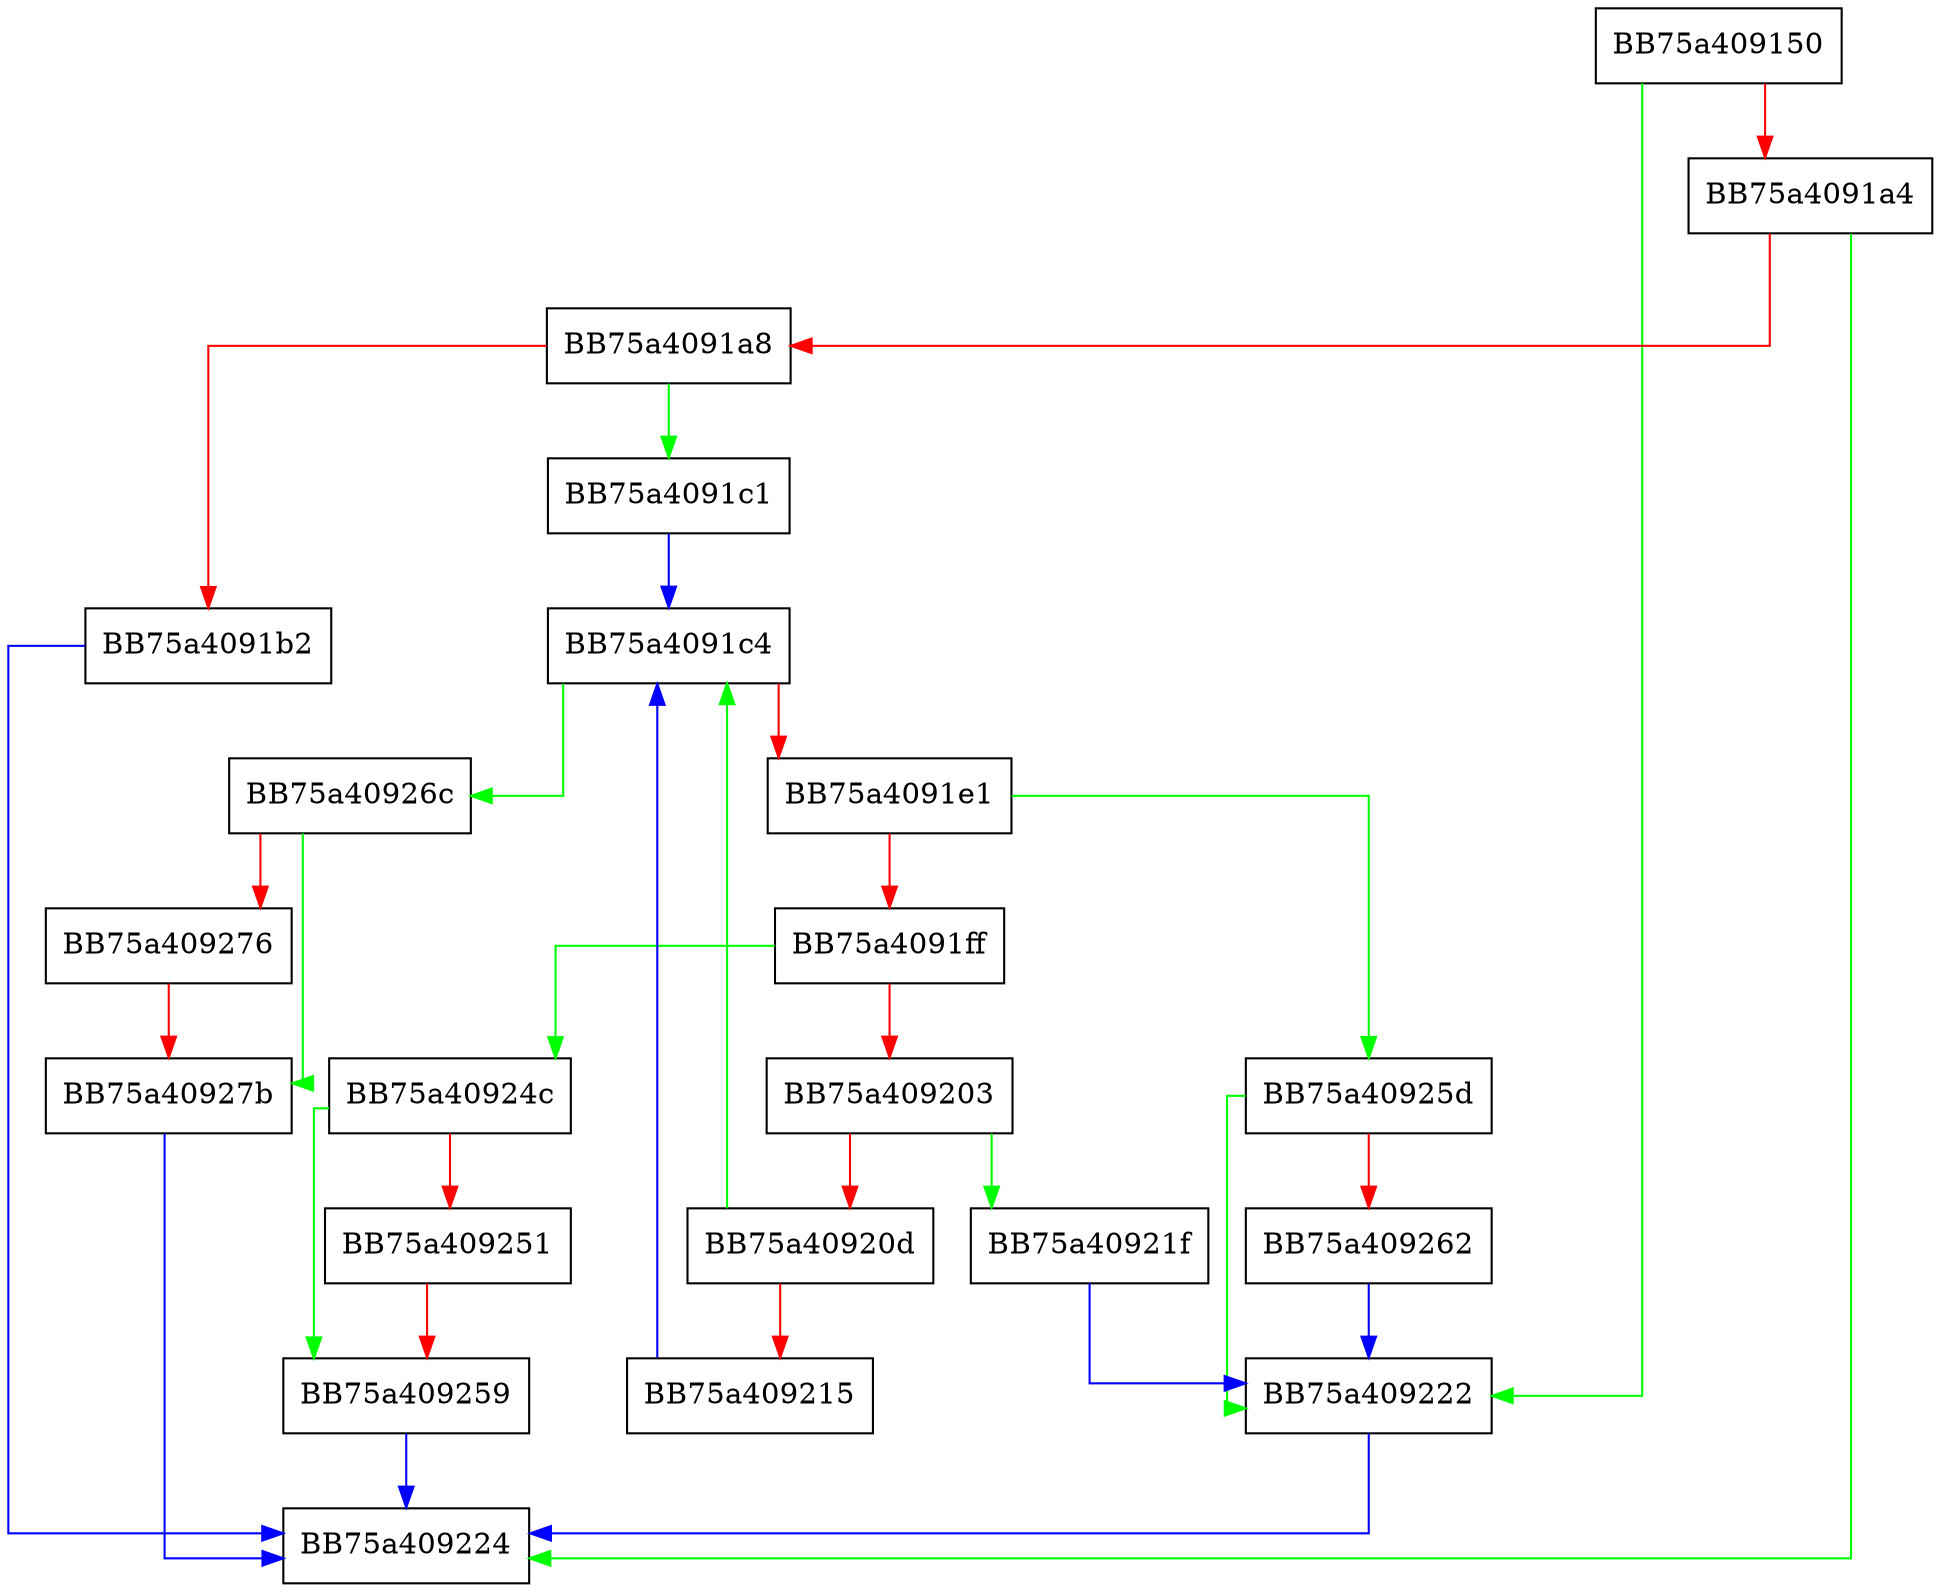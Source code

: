 digraph UtilGetEnvironmentVariable {
  node [shape="box"];
  graph [splines=ortho];
  BB75a409150 -> BB75a409222 [color="green"];
  BB75a409150 -> BB75a4091a4 [color="red"];
  BB75a4091a4 -> BB75a409224 [color="green"];
  BB75a4091a4 -> BB75a4091a8 [color="red"];
  BB75a4091a8 -> BB75a4091c1 [color="green"];
  BB75a4091a8 -> BB75a4091b2 [color="red"];
  BB75a4091b2 -> BB75a409224 [color="blue"];
  BB75a4091c1 -> BB75a4091c4 [color="blue"];
  BB75a4091c4 -> BB75a40926c [color="green"];
  BB75a4091c4 -> BB75a4091e1 [color="red"];
  BB75a4091e1 -> BB75a40925d [color="green"];
  BB75a4091e1 -> BB75a4091ff [color="red"];
  BB75a4091ff -> BB75a40924c [color="green"];
  BB75a4091ff -> BB75a409203 [color="red"];
  BB75a409203 -> BB75a40921f [color="green"];
  BB75a409203 -> BB75a40920d [color="red"];
  BB75a40920d -> BB75a4091c4 [color="green"];
  BB75a40920d -> BB75a409215 [color="red"];
  BB75a409215 -> BB75a4091c4 [color="blue"];
  BB75a40921f -> BB75a409222 [color="blue"];
  BB75a409222 -> BB75a409224 [color="blue"];
  BB75a40924c -> BB75a409259 [color="green"];
  BB75a40924c -> BB75a409251 [color="red"];
  BB75a409251 -> BB75a409259 [color="red"];
  BB75a409259 -> BB75a409224 [color="blue"];
  BB75a40925d -> BB75a409222 [color="green"];
  BB75a40925d -> BB75a409262 [color="red"];
  BB75a409262 -> BB75a409222 [color="blue"];
  BB75a40926c -> BB75a40927b [color="green"];
  BB75a40926c -> BB75a409276 [color="red"];
  BB75a409276 -> BB75a40927b [color="red"];
  BB75a40927b -> BB75a409224 [color="blue"];
}